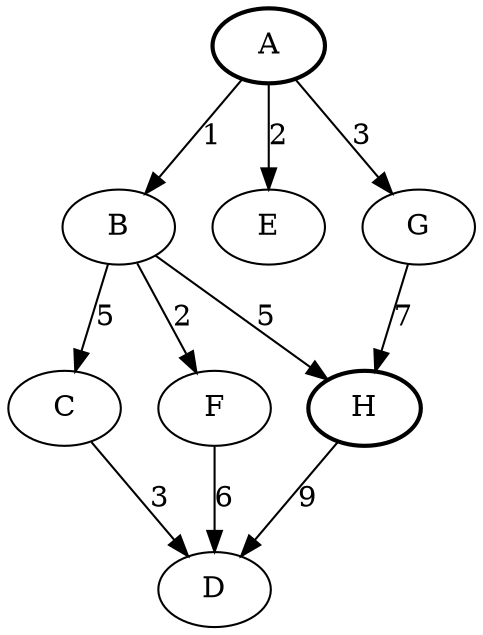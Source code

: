 digraph A {
A -> B [label="1"]
A -> E [label="2"]
A -> G [label="3"]
B -> C [label="5"]
B -> F [label="2"]
B -> H [label="5"]
G -> H [label="7"]
C -> D [label="3"]
F -> D [label="6"]
H -> D [label="9"]
A [style=bold];
H [style=bold];
}

// dot graph.dot -o graph.png -Tpng -Grankdir=LR
// A	B	C	D	F	H	E	G